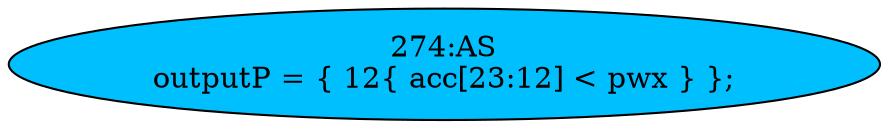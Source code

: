strict digraph "" {
	node [label="\N"];
	"274:AS"	 [ast="<pyverilog.vparser.ast.Assign object at 0x7f5d489c5510>",
		def_var="['outputP']",
		fillcolor=deepskyblue,
		label="274:AS
outputP = { 12{ acc[23:12] < pwx } };",
		statements="[]",
		style=filled,
		typ=Assign,
		use_var="['acc', 'pwx']"];
}
